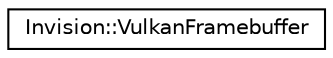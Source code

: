digraph "Graphical Class Hierarchy"
{
 // LATEX_PDF_SIZE
  edge [fontname="Helvetica",fontsize="10",labelfontname="Helvetica",labelfontsize="10"];
  node [fontname="Helvetica",fontsize="10",shape=record];
  rankdir="LR";
  Node0 [label="Invision::VulkanFramebuffer",height=0.2,width=0.4,color="black", fillcolor="white", style="filled",URL="$class_invision_1_1_vulkan_framebuffer.html",tooltip=" "];
}
